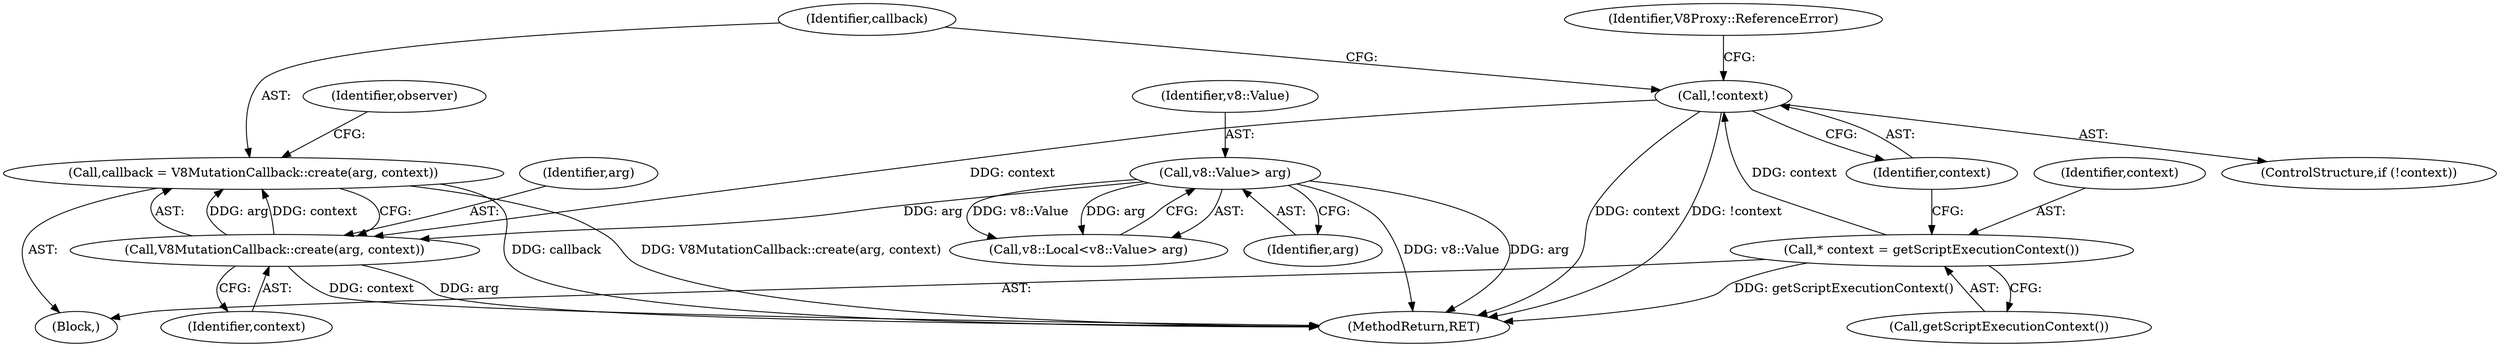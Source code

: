 digraph "0_Chrome_e9372a1bfd3588a80fcf49aa07321f0971dd6091_65@API" {
"1000152" [label="(Call,callback = V8MutationCallback::create(arg, context))"];
"1000154" [label="(Call,V8MutationCallback::create(arg, context))"];
"1000126" [label="(Call,v8::Value> arg)"];
"1000144" [label="(Call,!context)"];
"1000140" [label="(Call,* context = getScriptExecutionContext())"];
"1000128" [label="(Identifier,arg)"];
"1000102" [label="(Block,)"];
"1000155" [label="(Identifier,arg)"];
"1000169" [label="(MethodReturn,RET)"];
"1000153" [label="(Identifier,callback)"];
"1000140" [label="(Call,* context = getScriptExecutionContext())"];
"1000141" [label="(Identifier,context)"];
"1000142" [label="(Call,getScriptExecutionContext())"];
"1000144" [label="(Call,!context)"];
"1000156" [label="(Identifier,context)"];
"1000126" [label="(Call,v8::Value> arg)"];
"1000159" [label="(Identifier,observer)"];
"1000148" [label="(Identifier,V8Proxy::ReferenceError)"];
"1000143" [label="(ControlStructure,if (!context))"];
"1000154" [label="(Call,V8MutationCallback::create(arg, context))"];
"1000127" [label="(Identifier,v8::Value)"];
"1000152" [label="(Call,callback = V8MutationCallback::create(arg, context))"];
"1000124" [label="(Call,v8::Local<v8::Value> arg)"];
"1000145" [label="(Identifier,context)"];
"1000152" -> "1000102"  [label="AST: "];
"1000152" -> "1000154"  [label="CFG: "];
"1000153" -> "1000152"  [label="AST: "];
"1000154" -> "1000152"  [label="AST: "];
"1000159" -> "1000152"  [label="CFG: "];
"1000152" -> "1000169"  [label="DDG: V8MutationCallback::create(arg, context)"];
"1000152" -> "1000169"  [label="DDG: callback"];
"1000154" -> "1000152"  [label="DDG: arg"];
"1000154" -> "1000152"  [label="DDG: context"];
"1000154" -> "1000156"  [label="CFG: "];
"1000155" -> "1000154"  [label="AST: "];
"1000156" -> "1000154"  [label="AST: "];
"1000154" -> "1000169"  [label="DDG: arg"];
"1000154" -> "1000169"  [label="DDG: context"];
"1000126" -> "1000154"  [label="DDG: arg"];
"1000144" -> "1000154"  [label="DDG: context"];
"1000126" -> "1000124"  [label="AST: "];
"1000126" -> "1000128"  [label="CFG: "];
"1000127" -> "1000126"  [label="AST: "];
"1000128" -> "1000126"  [label="AST: "];
"1000124" -> "1000126"  [label="CFG: "];
"1000126" -> "1000169"  [label="DDG: v8::Value"];
"1000126" -> "1000169"  [label="DDG: arg"];
"1000126" -> "1000124"  [label="DDG: v8::Value"];
"1000126" -> "1000124"  [label="DDG: arg"];
"1000144" -> "1000143"  [label="AST: "];
"1000144" -> "1000145"  [label="CFG: "];
"1000145" -> "1000144"  [label="AST: "];
"1000148" -> "1000144"  [label="CFG: "];
"1000153" -> "1000144"  [label="CFG: "];
"1000144" -> "1000169"  [label="DDG: !context"];
"1000144" -> "1000169"  [label="DDG: context"];
"1000140" -> "1000144"  [label="DDG: context"];
"1000140" -> "1000102"  [label="AST: "];
"1000140" -> "1000142"  [label="CFG: "];
"1000141" -> "1000140"  [label="AST: "];
"1000142" -> "1000140"  [label="AST: "];
"1000145" -> "1000140"  [label="CFG: "];
"1000140" -> "1000169"  [label="DDG: getScriptExecutionContext()"];
}
